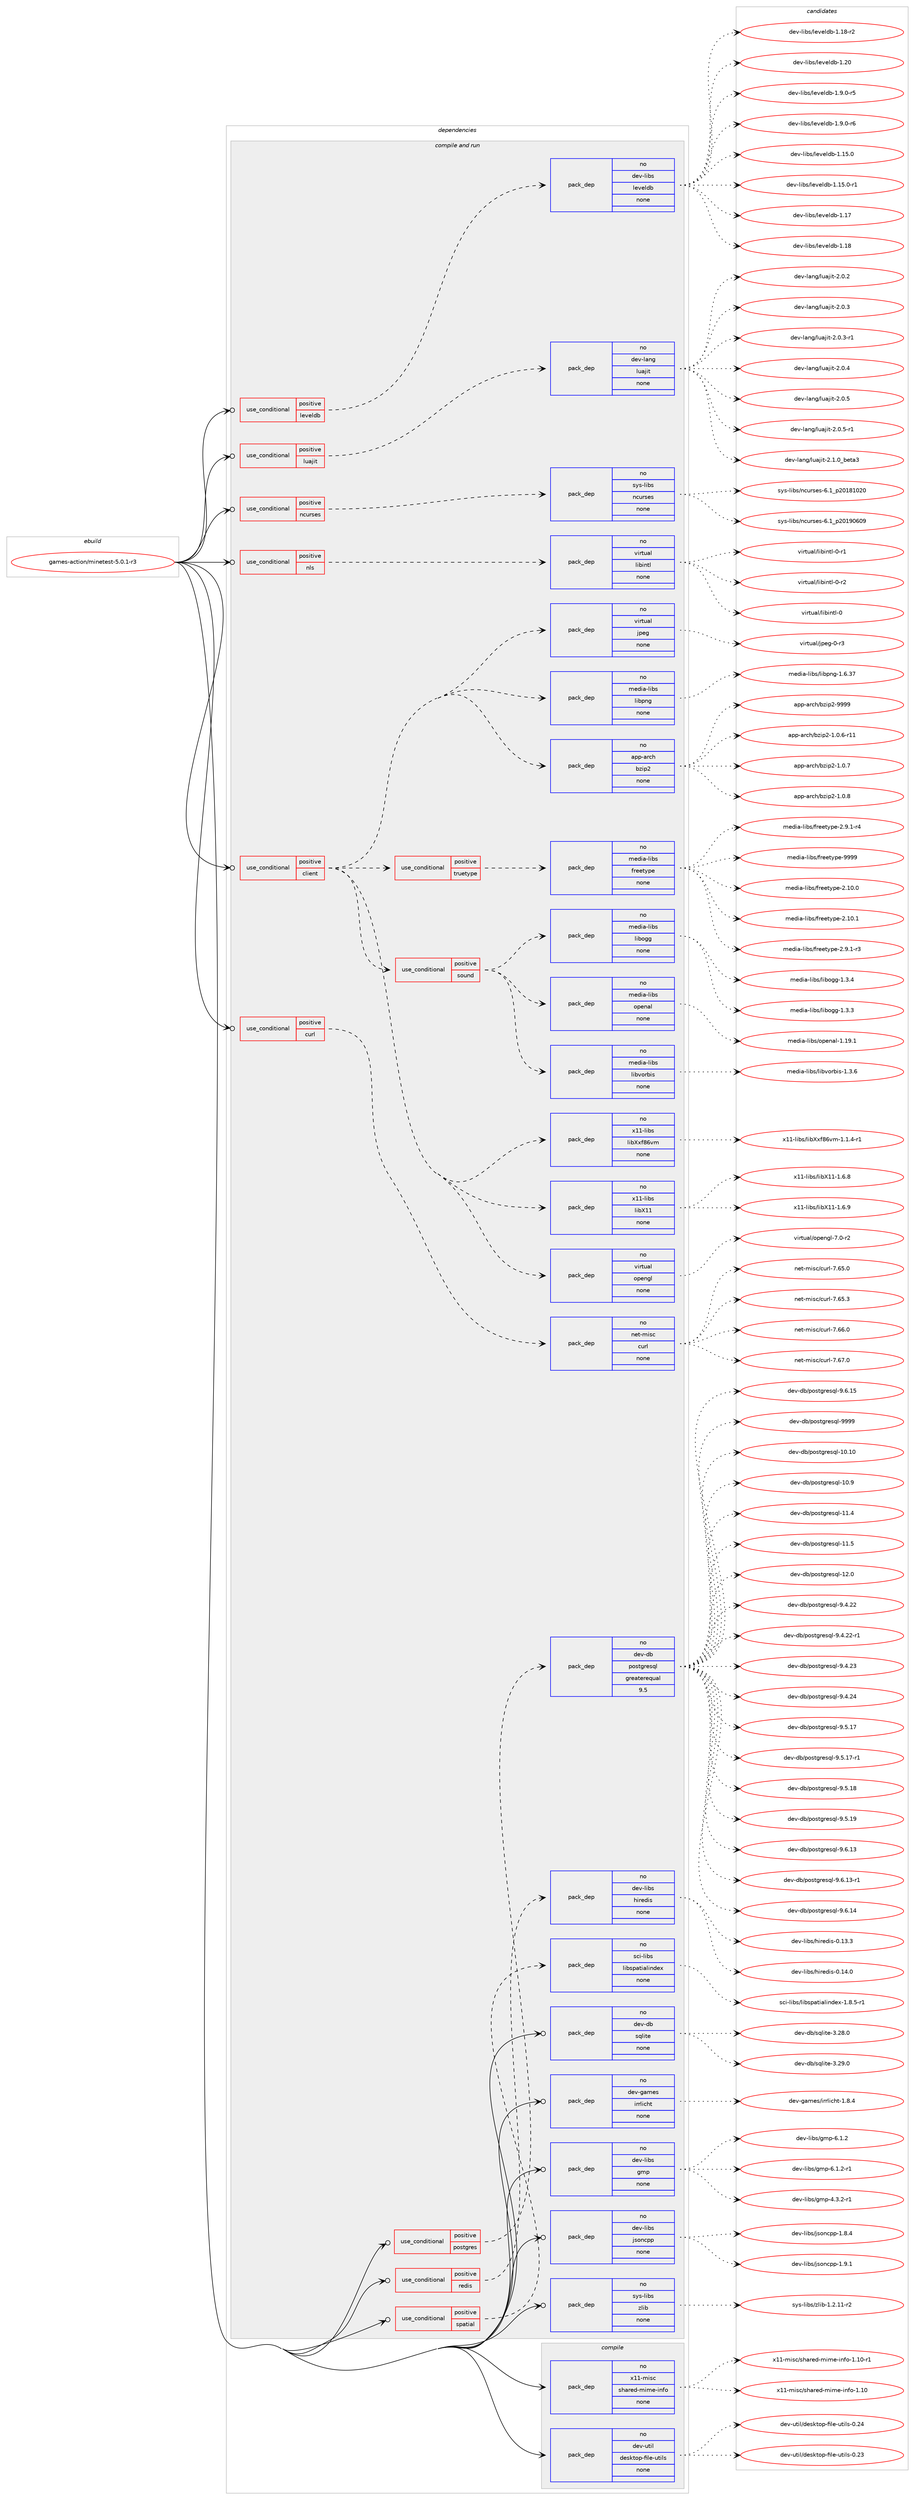 digraph prolog {

# *************
# Graph options
# *************

newrank=true;
concentrate=true;
compound=true;
graph [rankdir=LR,fontname=Helvetica,fontsize=10,ranksep=1.5];#, ranksep=2.5, nodesep=0.2];
edge  [arrowhead=vee];
node  [fontname=Helvetica,fontsize=10];

# **********
# The ebuild
# **********

subgraph cluster_leftcol {
color=gray;
label=<<i>ebuild</i>>;
id [label="games-action/minetest-5.0.1-r3", color=red, width=4, href="../games-action/minetest-5.0.1-r3.svg"];
}

# ****************
# The dependencies
# ****************

subgraph cluster_midcol {
color=gray;
label=<<i>dependencies</i>>;
subgraph cluster_compile {
fillcolor="#eeeeee";
style=filled;
label=<<i>compile</i>>;
subgraph pack539585 {
dependency735969 [label=<<TABLE BORDER="0" CELLBORDER="1" CELLSPACING="0" CELLPADDING="4" WIDTH="220"><TR><TD ROWSPAN="6" CELLPADDING="30">pack_dep</TD></TR><TR><TD WIDTH="110">no</TD></TR><TR><TD>dev-util</TD></TR><TR><TD>desktop-file-utils</TD></TR><TR><TD>none</TD></TR><TR><TD></TD></TR></TABLE>>, shape=none, color=blue];
}
id:e -> dependency735969:w [weight=20,style="solid",arrowhead="vee"];
subgraph pack539586 {
dependency735970 [label=<<TABLE BORDER="0" CELLBORDER="1" CELLSPACING="0" CELLPADDING="4" WIDTH="220"><TR><TD ROWSPAN="6" CELLPADDING="30">pack_dep</TD></TR><TR><TD WIDTH="110">no</TD></TR><TR><TD>x11-misc</TD></TR><TR><TD>shared-mime-info</TD></TR><TR><TD>none</TD></TR><TR><TD></TD></TR></TABLE>>, shape=none, color=blue];
}
id:e -> dependency735970:w [weight=20,style="solid",arrowhead="vee"];
}
subgraph cluster_compileandrun {
fillcolor="#eeeeee";
style=filled;
label=<<i>compile and run</i>>;
subgraph cond184133 {
dependency735971 [label=<<TABLE BORDER="0" CELLBORDER="1" CELLSPACING="0" CELLPADDING="4"><TR><TD ROWSPAN="3" CELLPADDING="10">use_conditional</TD></TR><TR><TD>positive</TD></TR><TR><TD>client</TD></TR></TABLE>>, shape=none, color=red];
subgraph pack539587 {
dependency735972 [label=<<TABLE BORDER="0" CELLBORDER="1" CELLSPACING="0" CELLPADDING="4" WIDTH="220"><TR><TD ROWSPAN="6" CELLPADDING="30">pack_dep</TD></TR><TR><TD WIDTH="110">no</TD></TR><TR><TD>app-arch</TD></TR><TR><TD>bzip2</TD></TR><TR><TD>none</TD></TR><TR><TD></TD></TR></TABLE>>, shape=none, color=blue];
}
dependency735971:e -> dependency735972:w [weight=20,style="dashed",arrowhead="vee"];
subgraph pack539588 {
dependency735973 [label=<<TABLE BORDER="0" CELLBORDER="1" CELLSPACING="0" CELLPADDING="4" WIDTH="220"><TR><TD ROWSPAN="6" CELLPADDING="30">pack_dep</TD></TR><TR><TD WIDTH="110">no</TD></TR><TR><TD>media-libs</TD></TR><TR><TD>libpng</TD></TR><TR><TD>none</TD></TR><TR><TD></TD></TR></TABLE>>, shape=none, color=blue];
}
dependency735971:e -> dependency735973:w [weight=20,style="dashed",arrowhead="vee"];
subgraph pack539589 {
dependency735974 [label=<<TABLE BORDER="0" CELLBORDER="1" CELLSPACING="0" CELLPADDING="4" WIDTH="220"><TR><TD ROWSPAN="6" CELLPADDING="30">pack_dep</TD></TR><TR><TD WIDTH="110">no</TD></TR><TR><TD>virtual</TD></TR><TR><TD>jpeg</TD></TR><TR><TD>none</TD></TR><TR><TD></TD></TR></TABLE>>, shape=none, color=blue];
}
dependency735971:e -> dependency735974:w [weight=20,style="dashed",arrowhead="vee"];
subgraph pack539590 {
dependency735975 [label=<<TABLE BORDER="0" CELLBORDER="1" CELLSPACING="0" CELLPADDING="4" WIDTH="220"><TR><TD ROWSPAN="6" CELLPADDING="30">pack_dep</TD></TR><TR><TD WIDTH="110">no</TD></TR><TR><TD>virtual</TD></TR><TR><TD>opengl</TD></TR><TR><TD>none</TD></TR><TR><TD></TD></TR></TABLE>>, shape=none, color=blue];
}
dependency735971:e -> dependency735975:w [weight=20,style="dashed",arrowhead="vee"];
subgraph pack539591 {
dependency735976 [label=<<TABLE BORDER="0" CELLBORDER="1" CELLSPACING="0" CELLPADDING="4" WIDTH="220"><TR><TD ROWSPAN="6" CELLPADDING="30">pack_dep</TD></TR><TR><TD WIDTH="110">no</TD></TR><TR><TD>x11-libs</TD></TR><TR><TD>libX11</TD></TR><TR><TD>none</TD></TR><TR><TD></TD></TR></TABLE>>, shape=none, color=blue];
}
dependency735971:e -> dependency735976:w [weight=20,style="dashed",arrowhead="vee"];
subgraph pack539592 {
dependency735977 [label=<<TABLE BORDER="0" CELLBORDER="1" CELLSPACING="0" CELLPADDING="4" WIDTH="220"><TR><TD ROWSPAN="6" CELLPADDING="30">pack_dep</TD></TR><TR><TD WIDTH="110">no</TD></TR><TR><TD>x11-libs</TD></TR><TR><TD>libXxf86vm</TD></TR><TR><TD>none</TD></TR><TR><TD></TD></TR></TABLE>>, shape=none, color=blue];
}
dependency735971:e -> dependency735977:w [weight=20,style="dashed",arrowhead="vee"];
subgraph cond184134 {
dependency735978 [label=<<TABLE BORDER="0" CELLBORDER="1" CELLSPACING="0" CELLPADDING="4"><TR><TD ROWSPAN="3" CELLPADDING="10">use_conditional</TD></TR><TR><TD>positive</TD></TR><TR><TD>sound</TD></TR></TABLE>>, shape=none, color=red];
subgraph pack539593 {
dependency735979 [label=<<TABLE BORDER="0" CELLBORDER="1" CELLSPACING="0" CELLPADDING="4" WIDTH="220"><TR><TD ROWSPAN="6" CELLPADDING="30">pack_dep</TD></TR><TR><TD WIDTH="110">no</TD></TR><TR><TD>media-libs</TD></TR><TR><TD>libogg</TD></TR><TR><TD>none</TD></TR><TR><TD></TD></TR></TABLE>>, shape=none, color=blue];
}
dependency735978:e -> dependency735979:w [weight=20,style="dashed",arrowhead="vee"];
subgraph pack539594 {
dependency735980 [label=<<TABLE BORDER="0" CELLBORDER="1" CELLSPACING="0" CELLPADDING="4" WIDTH="220"><TR><TD ROWSPAN="6" CELLPADDING="30">pack_dep</TD></TR><TR><TD WIDTH="110">no</TD></TR><TR><TD>media-libs</TD></TR><TR><TD>libvorbis</TD></TR><TR><TD>none</TD></TR><TR><TD></TD></TR></TABLE>>, shape=none, color=blue];
}
dependency735978:e -> dependency735980:w [weight=20,style="dashed",arrowhead="vee"];
subgraph pack539595 {
dependency735981 [label=<<TABLE BORDER="0" CELLBORDER="1" CELLSPACING="0" CELLPADDING="4" WIDTH="220"><TR><TD ROWSPAN="6" CELLPADDING="30">pack_dep</TD></TR><TR><TD WIDTH="110">no</TD></TR><TR><TD>media-libs</TD></TR><TR><TD>openal</TD></TR><TR><TD>none</TD></TR><TR><TD></TD></TR></TABLE>>, shape=none, color=blue];
}
dependency735978:e -> dependency735981:w [weight=20,style="dashed",arrowhead="vee"];
}
dependency735971:e -> dependency735978:w [weight=20,style="dashed",arrowhead="vee"];
subgraph cond184135 {
dependency735982 [label=<<TABLE BORDER="0" CELLBORDER="1" CELLSPACING="0" CELLPADDING="4"><TR><TD ROWSPAN="3" CELLPADDING="10">use_conditional</TD></TR><TR><TD>positive</TD></TR><TR><TD>truetype</TD></TR></TABLE>>, shape=none, color=red];
subgraph pack539596 {
dependency735983 [label=<<TABLE BORDER="0" CELLBORDER="1" CELLSPACING="0" CELLPADDING="4" WIDTH="220"><TR><TD ROWSPAN="6" CELLPADDING="30">pack_dep</TD></TR><TR><TD WIDTH="110">no</TD></TR><TR><TD>media-libs</TD></TR><TR><TD>freetype</TD></TR><TR><TD>none</TD></TR><TR><TD></TD></TR></TABLE>>, shape=none, color=blue];
}
dependency735982:e -> dependency735983:w [weight=20,style="dashed",arrowhead="vee"];
}
dependency735971:e -> dependency735982:w [weight=20,style="dashed",arrowhead="vee"];
}
id:e -> dependency735971:w [weight=20,style="solid",arrowhead="odotvee"];
subgraph cond184136 {
dependency735984 [label=<<TABLE BORDER="0" CELLBORDER="1" CELLSPACING="0" CELLPADDING="4"><TR><TD ROWSPAN="3" CELLPADDING="10">use_conditional</TD></TR><TR><TD>positive</TD></TR><TR><TD>curl</TD></TR></TABLE>>, shape=none, color=red];
subgraph pack539597 {
dependency735985 [label=<<TABLE BORDER="0" CELLBORDER="1" CELLSPACING="0" CELLPADDING="4" WIDTH="220"><TR><TD ROWSPAN="6" CELLPADDING="30">pack_dep</TD></TR><TR><TD WIDTH="110">no</TD></TR><TR><TD>net-misc</TD></TR><TR><TD>curl</TD></TR><TR><TD>none</TD></TR><TR><TD></TD></TR></TABLE>>, shape=none, color=blue];
}
dependency735984:e -> dependency735985:w [weight=20,style="dashed",arrowhead="vee"];
}
id:e -> dependency735984:w [weight=20,style="solid",arrowhead="odotvee"];
subgraph cond184137 {
dependency735986 [label=<<TABLE BORDER="0" CELLBORDER="1" CELLSPACING="0" CELLPADDING="4"><TR><TD ROWSPAN="3" CELLPADDING="10">use_conditional</TD></TR><TR><TD>positive</TD></TR><TR><TD>leveldb</TD></TR></TABLE>>, shape=none, color=red];
subgraph pack539598 {
dependency735987 [label=<<TABLE BORDER="0" CELLBORDER="1" CELLSPACING="0" CELLPADDING="4" WIDTH="220"><TR><TD ROWSPAN="6" CELLPADDING="30">pack_dep</TD></TR><TR><TD WIDTH="110">no</TD></TR><TR><TD>dev-libs</TD></TR><TR><TD>leveldb</TD></TR><TR><TD>none</TD></TR><TR><TD></TD></TR></TABLE>>, shape=none, color=blue];
}
dependency735986:e -> dependency735987:w [weight=20,style="dashed",arrowhead="vee"];
}
id:e -> dependency735986:w [weight=20,style="solid",arrowhead="odotvee"];
subgraph cond184138 {
dependency735988 [label=<<TABLE BORDER="0" CELLBORDER="1" CELLSPACING="0" CELLPADDING="4"><TR><TD ROWSPAN="3" CELLPADDING="10">use_conditional</TD></TR><TR><TD>positive</TD></TR><TR><TD>luajit</TD></TR></TABLE>>, shape=none, color=red];
subgraph pack539599 {
dependency735989 [label=<<TABLE BORDER="0" CELLBORDER="1" CELLSPACING="0" CELLPADDING="4" WIDTH="220"><TR><TD ROWSPAN="6" CELLPADDING="30">pack_dep</TD></TR><TR><TD WIDTH="110">no</TD></TR><TR><TD>dev-lang</TD></TR><TR><TD>luajit</TD></TR><TR><TD>none</TD></TR><TR><TD></TD></TR></TABLE>>, shape=none, color=blue];
}
dependency735988:e -> dependency735989:w [weight=20,style="dashed",arrowhead="vee"];
}
id:e -> dependency735988:w [weight=20,style="solid",arrowhead="odotvee"];
subgraph cond184139 {
dependency735990 [label=<<TABLE BORDER="0" CELLBORDER="1" CELLSPACING="0" CELLPADDING="4"><TR><TD ROWSPAN="3" CELLPADDING="10">use_conditional</TD></TR><TR><TD>positive</TD></TR><TR><TD>ncurses</TD></TR></TABLE>>, shape=none, color=red];
subgraph pack539600 {
dependency735991 [label=<<TABLE BORDER="0" CELLBORDER="1" CELLSPACING="0" CELLPADDING="4" WIDTH="220"><TR><TD ROWSPAN="6" CELLPADDING="30">pack_dep</TD></TR><TR><TD WIDTH="110">no</TD></TR><TR><TD>sys-libs</TD></TR><TR><TD>ncurses</TD></TR><TR><TD>none</TD></TR><TR><TD></TD></TR></TABLE>>, shape=none, color=blue];
}
dependency735990:e -> dependency735991:w [weight=20,style="dashed",arrowhead="vee"];
}
id:e -> dependency735990:w [weight=20,style="solid",arrowhead="odotvee"];
subgraph cond184140 {
dependency735992 [label=<<TABLE BORDER="0" CELLBORDER="1" CELLSPACING="0" CELLPADDING="4"><TR><TD ROWSPAN="3" CELLPADDING="10">use_conditional</TD></TR><TR><TD>positive</TD></TR><TR><TD>nls</TD></TR></TABLE>>, shape=none, color=red];
subgraph pack539601 {
dependency735993 [label=<<TABLE BORDER="0" CELLBORDER="1" CELLSPACING="0" CELLPADDING="4" WIDTH="220"><TR><TD ROWSPAN="6" CELLPADDING="30">pack_dep</TD></TR><TR><TD WIDTH="110">no</TD></TR><TR><TD>virtual</TD></TR><TR><TD>libintl</TD></TR><TR><TD>none</TD></TR><TR><TD></TD></TR></TABLE>>, shape=none, color=blue];
}
dependency735992:e -> dependency735993:w [weight=20,style="dashed",arrowhead="vee"];
}
id:e -> dependency735992:w [weight=20,style="solid",arrowhead="odotvee"];
subgraph cond184141 {
dependency735994 [label=<<TABLE BORDER="0" CELLBORDER="1" CELLSPACING="0" CELLPADDING="4"><TR><TD ROWSPAN="3" CELLPADDING="10">use_conditional</TD></TR><TR><TD>positive</TD></TR><TR><TD>postgres</TD></TR></TABLE>>, shape=none, color=red];
subgraph pack539602 {
dependency735995 [label=<<TABLE BORDER="0" CELLBORDER="1" CELLSPACING="0" CELLPADDING="4" WIDTH="220"><TR><TD ROWSPAN="6" CELLPADDING="30">pack_dep</TD></TR><TR><TD WIDTH="110">no</TD></TR><TR><TD>dev-db</TD></TR><TR><TD>postgresql</TD></TR><TR><TD>greaterequal</TD></TR><TR><TD>9.5</TD></TR></TABLE>>, shape=none, color=blue];
}
dependency735994:e -> dependency735995:w [weight=20,style="dashed",arrowhead="vee"];
}
id:e -> dependency735994:w [weight=20,style="solid",arrowhead="odotvee"];
subgraph cond184142 {
dependency735996 [label=<<TABLE BORDER="0" CELLBORDER="1" CELLSPACING="0" CELLPADDING="4"><TR><TD ROWSPAN="3" CELLPADDING="10">use_conditional</TD></TR><TR><TD>positive</TD></TR><TR><TD>redis</TD></TR></TABLE>>, shape=none, color=red];
subgraph pack539603 {
dependency735997 [label=<<TABLE BORDER="0" CELLBORDER="1" CELLSPACING="0" CELLPADDING="4" WIDTH="220"><TR><TD ROWSPAN="6" CELLPADDING="30">pack_dep</TD></TR><TR><TD WIDTH="110">no</TD></TR><TR><TD>dev-libs</TD></TR><TR><TD>hiredis</TD></TR><TR><TD>none</TD></TR><TR><TD></TD></TR></TABLE>>, shape=none, color=blue];
}
dependency735996:e -> dependency735997:w [weight=20,style="dashed",arrowhead="vee"];
}
id:e -> dependency735996:w [weight=20,style="solid",arrowhead="odotvee"];
subgraph cond184143 {
dependency735998 [label=<<TABLE BORDER="0" CELLBORDER="1" CELLSPACING="0" CELLPADDING="4"><TR><TD ROWSPAN="3" CELLPADDING="10">use_conditional</TD></TR><TR><TD>positive</TD></TR><TR><TD>spatial</TD></TR></TABLE>>, shape=none, color=red];
subgraph pack539604 {
dependency735999 [label=<<TABLE BORDER="0" CELLBORDER="1" CELLSPACING="0" CELLPADDING="4" WIDTH="220"><TR><TD ROWSPAN="6" CELLPADDING="30">pack_dep</TD></TR><TR><TD WIDTH="110">no</TD></TR><TR><TD>sci-libs</TD></TR><TR><TD>libspatialindex</TD></TR><TR><TD>none</TD></TR><TR><TD></TD></TR></TABLE>>, shape=none, color=blue];
}
dependency735998:e -> dependency735999:w [weight=20,style="dashed",arrowhead="vee"];
}
id:e -> dependency735998:w [weight=20,style="solid",arrowhead="odotvee"];
subgraph pack539605 {
dependency736000 [label=<<TABLE BORDER="0" CELLBORDER="1" CELLSPACING="0" CELLPADDING="4" WIDTH="220"><TR><TD ROWSPAN="6" CELLPADDING="30">pack_dep</TD></TR><TR><TD WIDTH="110">no</TD></TR><TR><TD>dev-db</TD></TR><TR><TD>sqlite</TD></TR><TR><TD>none</TD></TR><TR><TD></TD></TR></TABLE>>, shape=none, color=blue];
}
id:e -> dependency736000:w [weight=20,style="solid",arrowhead="odotvee"];
subgraph pack539606 {
dependency736001 [label=<<TABLE BORDER="0" CELLBORDER="1" CELLSPACING="0" CELLPADDING="4" WIDTH="220"><TR><TD ROWSPAN="6" CELLPADDING="30">pack_dep</TD></TR><TR><TD WIDTH="110">no</TD></TR><TR><TD>dev-games</TD></TR><TR><TD>irrlicht</TD></TR><TR><TD>none</TD></TR><TR><TD></TD></TR></TABLE>>, shape=none, color=blue];
}
id:e -> dependency736001:w [weight=20,style="solid",arrowhead="odotvee"];
subgraph pack539607 {
dependency736002 [label=<<TABLE BORDER="0" CELLBORDER="1" CELLSPACING="0" CELLPADDING="4" WIDTH="220"><TR><TD ROWSPAN="6" CELLPADDING="30">pack_dep</TD></TR><TR><TD WIDTH="110">no</TD></TR><TR><TD>dev-libs</TD></TR><TR><TD>gmp</TD></TR><TR><TD>none</TD></TR><TR><TD></TD></TR></TABLE>>, shape=none, color=blue];
}
id:e -> dependency736002:w [weight=20,style="solid",arrowhead="odotvee"];
subgraph pack539608 {
dependency736003 [label=<<TABLE BORDER="0" CELLBORDER="1" CELLSPACING="0" CELLPADDING="4" WIDTH="220"><TR><TD ROWSPAN="6" CELLPADDING="30">pack_dep</TD></TR><TR><TD WIDTH="110">no</TD></TR><TR><TD>dev-libs</TD></TR><TR><TD>jsoncpp</TD></TR><TR><TD>none</TD></TR><TR><TD></TD></TR></TABLE>>, shape=none, color=blue];
}
id:e -> dependency736003:w [weight=20,style="solid",arrowhead="odotvee"];
subgraph pack539609 {
dependency736004 [label=<<TABLE BORDER="0" CELLBORDER="1" CELLSPACING="0" CELLPADDING="4" WIDTH="220"><TR><TD ROWSPAN="6" CELLPADDING="30">pack_dep</TD></TR><TR><TD WIDTH="110">no</TD></TR><TR><TD>sys-libs</TD></TR><TR><TD>zlib</TD></TR><TR><TD>none</TD></TR><TR><TD></TD></TR></TABLE>>, shape=none, color=blue];
}
id:e -> dependency736004:w [weight=20,style="solid",arrowhead="odotvee"];
}
subgraph cluster_run {
fillcolor="#eeeeee";
style=filled;
label=<<i>run</i>>;
}
}

# **************
# The candidates
# **************

subgraph cluster_choices {
rank=same;
color=gray;
label=<<i>candidates</i>>;

subgraph choice539585 {
color=black;
nodesep=1;
choice100101118451171161051084710010111510711611111245102105108101451171161051081154548465051 [label="dev-util/desktop-file-utils-0.23", color=red, width=4,href="../dev-util/desktop-file-utils-0.23.svg"];
choice100101118451171161051084710010111510711611111245102105108101451171161051081154548465052 [label="dev-util/desktop-file-utils-0.24", color=red, width=4,href="../dev-util/desktop-file-utils-0.24.svg"];
dependency735969:e -> choice100101118451171161051084710010111510711611111245102105108101451171161051081154548465051:w [style=dotted,weight="100"];
dependency735969:e -> choice100101118451171161051084710010111510711611111245102105108101451171161051081154548465052:w [style=dotted,weight="100"];
}
subgraph choice539586 {
color=black;
nodesep=1;
choice12049494510910511599471151049711410110045109105109101451051101021114549464948 [label="x11-misc/shared-mime-info-1.10", color=red, width=4,href="../x11-misc/shared-mime-info-1.10.svg"];
choice120494945109105115994711510497114101100451091051091014510511010211145494649484511449 [label="x11-misc/shared-mime-info-1.10-r1", color=red, width=4,href="../x11-misc/shared-mime-info-1.10-r1.svg"];
dependency735970:e -> choice12049494510910511599471151049711410110045109105109101451051101021114549464948:w [style=dotted,weight="100"];
dependency735970:e -> choice120494945109105115994711510497114101100451091051091014510511010211145494649484511449:w [style=dotted,weight="100"];
}
subgraph choice539587 {
color=black;
nodesep=1;
choice97112112459711499104479812210511250454946484654451144949 [label="app-arch/bzip2-1.0.6-r11", color=red, width=4,href="../app-arch/bzip2-1.0.6-r11.svg"];
choice97112112459711499104479812210511250454946484655 [label="app-arch/bzip2-1.0.7", color=red, width=4,href="../app-arch/bzip2-1.0.7.svg"];
choice97112112459711499104479812210511250454946484656 [label="app-arch/bzip2-1.0.8", color=red, width=4,href="../app-arch/bzip2-1.0.8.svg"];
choice971121124597114991044798122105112504557575757 [label="app-arch/bzip2-9999", color=red, width=4,href="../app-arch/bzip2-9999.svg"];
dependency735972:e -> choice97112112459711499104479812210511250454946484654451144949:w [style=dotted,weight="100"];
dependency735972:e -> choice97112112459711499104479812210511250454946484655:w [style=dotted,weight="100"];
dependency735972:e -> choice97112112459711499104479812210511250454946484656:w [style=dotted,weight="100"];
dependency735972:e -> choice971121124597114991044798122105112504557575757:w [style=dotted,weight="100"];
}
subgraph choice539588 {
color=black;
nodesep=1;
choice109101100105974510810598115471081059811211010345494654465155 [label="media-libs/libpng-1.6.37", color=red, width=4,href="../media-libs/libpng-1.6.37.svg"];
dependency735973:e -> choice109101100105974510810598115471081059811211010345494654465155:w [style=dotted,weight="100"];
}
subgraph choice539589 {
color=black;
nodesep=1;
choice118105114116117971084710611210110345484511451 [label="virtual/jpeg-0-r3", color=red, width=4,href="../virtual/jpeg-0-r3.svg"];
dependency735974:e -> choice118105114116117971084710611210110345484511451:w [style=dotted,weight="100"];
}
subgraph choice539590 {
color=black;
nodesep=1;
choice1181051141161179710847111112101110103108455546484511450 [label="virtual/opengl-7.0-r2", color=red, width=4,href="../virtual/opengl-7.0-r2.svg"];
dependency735975:e -> choice1181051141161179710847111112101110103108455546484511450:w [style=dotted,weight="100"];
}
subgraph choice539591 {
color=black;
nodesep=1;
choice120494945108105981154710810598884949454946544656 [label="x11-libs/libX11-1.6.8", color=red, width=4,href="../x11-libs/libX11-1.6.8.svg"];
choice120494945108105981154710810598884949454946544657 [label="x11-libs/libX11-1.6.9", color=red, width=4,href="../x11-libs/libX11-1.6.9.svg"];
dependency735976:e -> choice120494945108105981154710810598884949454946544656:w [style=dotted,weight="100"];
dependency735976:e -> choice120494945108105981154710810598884949454946544657:w [style=dotted,weight="100"];
}
subgraph choice539592 {
color=black;
nodesep=1;
choice1204949451081059811547108105988812010256541181094549464946524511449 [label="x11-libs/libXxf86vm-1.1.4-r1", color=red, width=4,href="../x11-libs/libXxf86vm-1.1.4-r1.svg"];
dependency735977:e -> choice1204949451081059811547108105988812010256541181094549464946524511449:w [style=dotted,weight="100"];
}
subgraph choice539593 {
color=black;
nodesep=1;
choice1091011001059745108105981154710810598111103103454946514651 [label="media-libs/libogg-1.3.3", color=red, width=4,href="../media-libs/libogg-1.3.3.svg"];
choice1091011001059745108105981154710810598111103103454946514652 [label="media-libs/libogg-1.3.4", color=red, width=4,href="../media-libs/libogg-1.3.4.svg"];
dependency735979:e -> choice1091011001059745108105981154710810598111103103454946514651:w [style=dotted,weight="100"];
dependency735979:e -> choice1091011001059745108105981154710810598111103103454946514652:w [style=dotted,weight="100"];
}
subgraph choice539594 {
color=black;
nodesep=1;
choice109101100105974510810598115471081059811811111498105115454946514654 [label="media-libs/libvorbis-1.3.6", color=red, width=4,href="../media-libs/libvorbis-1.3.6.svg"];
dependency735980:e -> choice109101100105974510810598115471081059811811111498105115454946514654:w [style=dotted,weight="100"];
}
subgraph choice539595 {
color=black;
nodesep=1;
choice109101100105974510810598115471111121011109710845494649574649 [label="media-libs/openal-1.19.1", color=red, width=4,href="../media-libs/openal-1.19.1.svg"];
dependency735981:e -> choice109101100105974510810598115471111121011109710845494649574649:w [style=dotted,weight="100"];
}
subgraph choice539596 {
color=black;
nodesep=1;
choice1091011001059745108105981154710211410110111612111210145504649484648 [label="media-libs/freetype-2.10.0", color=red, width=4,href="../media-libs/freetype-2.10.0.svg"];
choice1091011001059745108105981154710211410110111612111210145504649484649 [label="media-libs/freetype-2.10.1", color=red, width=4,href="../media-libs/freetype-2.10.1.svg"];
choice109101100105974510810598115471021141011011161211121014550465746494511451 [label="media-libs/freetype-2.9.1-r3", color=red, width=4,href="../media-libs/freetype-2.9.1-r3.svg"];
choice109101100105974510810598115471021141011011161211121014550465746494511452 [label="media-libs/freetype-2.9.1-r4", color=red, width=4,href="../media-libs/freetype-2.9.1-r4.svg"];
choice109101100105974510810598115471021141011011161211121014557575757 [label="media-libs/freetype-9999", color=red, width=4,href="../media-libs/freetype-9999.svg"];
dependency735983:e -> choice1091011001059745108105981154710211410110111612111210145504649484648:w [style=dotted,weight="100"];
dependency735983:e -> choice1091011001059745108105981154710211410110111612111210145504649484649:w [style=dotted,weight="100"];
dependency735983:e -> choice109101100105974510810598115471021141011011161211121014550465746494511451:w [style=dotted,weight="100"];
dependency735983:e -> choice109101100105974510810598115471021141011011161211121014550465746494511452:w [style=dotted,weight="100"];
dependency735983:e -> choice109101100105974510810598115471021141011011161211121014557575757:w [style=dotted,weight="100"];
}
subgraph choice539597 {
color=black;
nodesep=1;
choice1101011164510910511599479911711410845554654534648 [label="net-misc/curl-7.65.0", color=red, width=4,href="../net-misc/curl-7.65.0.svg"];
choice1101011164510910511599479911711410845554654534651 [label="net-misc/curl-7.65.3", color=red, width=4,href="../net-misc/curl-7.65.3.svg"];
choice1101011164510910511599479911711410845554654544648 [label="net-misc/curl-7.66.0", color=red, width=4,href="../net-misc/curl-7.66.0.svg"];
choice1101011164510910511599479911711410845554654554648 [label="net-misc/curl-7.67.0", color=red, width=4,href="../net-misc/curl-7.67.0.svg"];
dependency735985:e -> choice1101011164510910511599479911711410845554654534648:w [style=dotted,weight="100"];
dependency735985:e -> choice1101011164510910511599479911711410845554654534651:w [style=dotted,weight="100"];
dependency735985:e -> choice1101011164510910511599479911711410845554654544648:w [style=dotted,weight="100"];
dependency735985:e -> choice1101011164510910511599479911711410845554654554648:w [style=dotted,weight="100"];
}
subgraph choice539598 {
color=black;
nodesep=1;
choice1001011184510810598115471081011181011081009845494649534648 [label="dev-libs/leveldb-1.15.0", color=red, width=4,href="../dev-libs/leveldb-1.15.0.svg"];
choice10010111845108105981154710810111810110810098454946495346484511449 [label="dev-libs/leveldb-1.15.0-r1", color=red, width=4,href="../dev-libs/leveldb-1.15.0-r1.svg"];
choice100101118451081059811547108101118101108100984549464955 [label="dev-libs/leveldb-1.17", color=red, width=4,href="../dev-libs/leveldb-1.17.svg"];
choice100101118451081059811547108101118101108100984549464956 [label="dev-libs/leveldb-1.18", color=red, width=4,href="../dev-libs/leveldb-1.18.svg"];
choice1001011184510810598115471081011181011081009845494649564511450 [label="dev-libs/leveldb-1.18-r2", color=red, width=4,href="../dev-libs/leveldb-1.18-r2.svg"];
choice100101118451081059811547108101118101108100984549465048 [label="dev-libs/leveldb-1.20", color=red, width=4,href="../dev-libs/leveldb-1.20.svg"];
choice100101118451081059811547108101118101108100984549465746484511453 [label="dev-libs/leveldb-1.9.0-r5", color=red, width=4,href="../dev-libs/leveldb-1.9.0-r5.svg"];
choice100101118451081059811547108101118101108100984549465746484511454 [label="dev-libs/leveldb-1.9.0-r6", color=red, width=4,href="../dev-libs/leveldb-1.9.0-r6.svg"];
dependency735987:e -> choice1001011184510810598115471081011181011081009845494649534648:w [style=dotted,weight="100"];
dependency735987:e -> choice10010111845108105981154710810111810110810098454946495346484511449:w [style=dotted,weight="100"];
dependency735987:e -> choice100101118451081059811547108101118101108100984549464955:w [style=dotted,weight="100"];
dependency735987:e -> choice100101118451081059811547108101118101108100984549464956:w [style=dotted,weight="100"];
dependency735987:e -> choice1001011184510810598115471081011181011081009845494649564511450:w [style=dotted,weight="100"];
dependency735987:e -> choice100101118451081059811547108101118101108100984549465048:w [style=dotted,weight="100"];
dependency735987:e -> choice100101118451081059811547108101118101108100984549465746484511453:w [style=dotted,weight="100"];
dependency735987:e -> choice100101118451081059811547108101118101108100984549465746484511454:w [style=dotted,weight="100"];
}
subgraph choice539599 {
color=black;
nodesep=1;
choice10010111845108971101034710811797106105116455046484650 [label="dev-lang/luajit-2.0.2", color=red, width=4,href="../dev-lang/luajit-2.0.2.svg"];
choice10010111845108971101034710811797106105116455046484651 [label="dev-lang/luajit-2.0.3", color=red, width=4,href="../dev-lang/luajit-2.0.3.svg"];
choice100101118451089711010347108117971061051164550464846514511449 [label="dev-lang/luajit-2.0.3-r1", color=red, width=4,href="../dev-lang/luajit-2.0.3-r1.svg"];
choice10010111845108971101034710811797106105116455046484652 [label="dev-lang/luajit-2.0.4", color=red, width=4,href="../dev-lang/luajit-2.0.4.svg"];
choice10010111845108971101034710811797106105116455046484653 [label="dev-lang/luajit-2.0.5", color=red, width=4,href="../dev-lang/luajit-2.0.5.svg"];
choice100101118451089711010347108117971061051164550464846534511449 [label="dev-lang/luajit-2.0.5-r1", color=red, width=4,href="../dev-lang/luajit-2.0.5-r1.svg"];
choice1001011184510897110103471081179710610511645504649464895981011169751 [label="dev-lang/luajit-2.1.0_beta3", color=red, width=4,href="../dev-lang/luajit-2.1.0_beta3.svg"];
dependency735989:e -> choice10010111845108971101034710811797106105116455046484650:w [style=dotted,weight="100"];
dependency735989:e -> choice10010111845108971101034710811797106105116455046484651:w [style=dotted,weight="100"];
dependency735989:e -> choice100101118451089711010347108117971061051164550464846514511449:w [style=dotted,weight="100"];
dependency735989:e -> choice10010111845108971101034710811797106105116455046484652:w [style=dotted,weight="100"];
dependency735989:e -> choice10010111845108971101034710811797106105116455046484653:w [style=dotted,weight="100"];
dependency735989:e -> choice100101118451089711010347108117971061051164550464846534511449:w [style=dotted,weight="100"];
dependency735989:e -> choice1001011184510897110103471081179710610511645504649464895981011169751:w [style=dotted,weight="100"];
}
subgraph choice539600 {
color=black;
nodesep=1;
choice1151211154510810598115471109911711411510111545544649951125048495649485048 [label="sys-libs/ncurses-6.1_p20181020", color=red, width=4,href="../sys-libs/ncurses-6.1_p20181020.svg"];
choice1151211154510810598115471109911711411510111545544649951125048495748544857 [label="sys-libs/ncurses-6.1_p20190609", color=red, width=4,href="../sys-libs/ncurses-6.1_p20190609.svg"];
dependency735991:e -> choice1151211154510810598115471109911711411510111545544649951125048495649485048:w [style=dotted,weight="100"];
dependency735991:e -> choice1151211154510810598115471109911711411510111545544649951125048495748544857:w [style=dotted,weight="100"];
}
subgraph choice539601 {
color=black;
nodesep=1;
choice1181051141161179710847108105981051101161084548 [label="virtual/libintl-0", color=red, width=4,href="../virtual/libintl-0.svg"];
choice11810511411611797108471081059810511011610845484511449 [label="virtual/libintl-0-r1", color=red, width=4,href="../virtual/libintl-0-r1.svg"];
choice11810511411611797108471081059810511011610845484511450 [label="virtual/libintl-0-r2", color=red, width=4,href="../virtual/libintl-0-r2.svg"];
dependency735993:e -> choice1181051141161179710847108105981051101161084548:w [style=dotted,weight="100"];
dependency735993:e -> choice11810511411611797108471081059810511011610845484511449:w [style=dotted,weight="100"];
dependency735993:e -> choice11810511411611797108471081059810511011610845484511450:w [style=dotted,weight="100"];
}
subgraph choice539602 {
color=black;
nodesep=1;
choice100101118451009847112111115116103114101115113108454948464948 [label="dev-db/postgresql-10.10", color=red, width=4,href="../dev-db/postgresql-10.10.svg"];
choice1001011184510098471121111151161031141011151131084549484657 [label="dev-db/postgresql-10.9", color=red, width=4,href="../dev-db/postgresql-10.9.svg"];
choice1001011184510098471121111151161031141011151131084549494652 [label="dev-db/postgresql-11.4", color=red, width=4,href="../dev-db/postgresql-11.4.svg"];
choice1001011184510098471121111151161031141011151131084549494653 [label="dev-db/postgresql-11.5", color=red, width=4,href="../dev-db/postgresql-11.5.svg"];
choice1001011184510098471121111151161031141011151131084549504648 [label="dev-db/postgresql-12.0", color=red, width=4,href="../dev-db/postgresql-12.0.svg"];
choice10010111845100984711211111511610311410111511310845574652465050 [label="dev-db/postgresql-9.4.22", color=red, width=4,href="../dev-db/postgresql-9.4.22.svg"];
choice100101118451009847112111115116103114101115113108455746524650504511449 [label="dev-db/postgresql-9.4.22-r1", color=red, width=4,href="../dev-db/postgresql-9.4.22-r1.svg"];
choice10010111845100984711211111511610311410111511310845574652465051 [label="dev-db/postgresql-9.4.23", color=red, width=4,href="../dev-db/postgresql-9.4.23.svg"];
choice10010111845100984711211111511610311410111511310845574652465052 [label="dev-db/postgresql-9.4.24", color=red, width=4,href="../dev-db/postgresql-9.4.24.svg"];
choice10010111845100984711211111511610311410111511310845574653464955 [label="dev-db/postgresql-9.5.17", color=red, width=4,href="../dev-db/postgresql-9.5.17.svg"];
choice100101118451009847112111115116103114101115113108455746534649554511449 [label="dev-db/postgresql-9.5.17-r1", color=red, width=4,href="../dev-db/postgresql-9.5.17-r1.svg"];
choice10010111845100984711211111511610311410111511310845574653464956 [label="dev-db/postgresql-9.5.18", color=red, width=4,href="../dev-db/postgresql-9.5.18.svg"];
choice10010111845100984711211111511610311410111511310845574653464957 [label="dev-db/postgresql-9.5.19", color=red, width=4,href="../dev-db/postgresql-9.5.19.svg"];
choice10010111845100984711211111511610311410111511310845574654464951 [label="dev-db/postgresql-9.6.13", color=red, width=4,href="../dev-db/postgresql-9.6.13.svg"];
choice100101118451009847112111115116103114101115113108455746544649514511449 [label="dev-db/postgresql-9.6.13-r1", color=red, width=4,href="../dev-db/postgresql-9.6.13-r1.svg"];
choice10010111845100984711211111511610311410111511310845574654464952 [label="dev-db/postgresql-9.6.14", color=red, width=4,href="../dev-db/postgresql-9.6.14.svg"];
choice10010111845100984711211111511610311410111511310845574654464953 [label="dev-db/postgresql-9.6.15", color=red, width=4,href="../dev-db/postgresql-9.6.15.svg"];
choice1001011184510098471121111151161031141011151131084557575757 [label="dev-db/postgresql-9999", color=red, width=4,href="../dev-db/postgresql-9999.svg"];
dependency735995:e -> choice100101118451009847112111115116103114101115113108454948464948:w [style=dotted,weight="100"];
dependency735995:e -> choice1001011184510098471121111151161031141011151131084549484657:w [style=dotted,weight="100"];
dependency735995:e -> choice1001011184510098471121111151161031141011151131084549494652:w [style=dotted,weight="100"];
dependency735995:e -> choice1001011184510098471121111151161031141011151131084549494653:w [style=dotted,weight="100"];
dependency735995:e -> choice1001011184510098471121111151161031141011151131084549504648:w [style=dotted,weight="100"];
dependency735995:e -> choice10010111845100984711211111511610311410111511310845574652465050:w [style=dotted,weight="100"];
dependency735995:e -> choice100101118451009847112111115116103114101115113108455746524650504511449:w [style=dotted,weight="100"];
dependency735995:e -> choice10010111845100984711211111511610311410111511310845574652465051:w [style=dotted,weight="100"];
dependency735995:e -> choice10010111845100984711211111511610311410111511310845574652465052:w [style=dotted,weight="100"];
dependency735995:e -> choice10010111845100984711211111511610311410111511310845574653464955:w [style=dotted,weight="100"];
dependency735995:e -> choice100101118451009847112111115116103114101115113108455746534649554511449:w [style=dotted,weight="100"];
dependency735995:e -> choice10010111845100984711211111511610311410111511310845574653464956:w [style=dotted,weight="100"];
dependency735995:e -> choice10010111845100984711211111511610311410111511310845574653464957:w [style=dotted,weight="100"];
dependency735995:e -> choice10010111845100984711211111511610311410111511310845574654464951:w [style=dotted,weight="100"];
dependency735995:e -> choice100101118451009847112111115116103114101115113108455746544649514511449:w [style=dotted,weight="100"];
dependency735995:e -> choice10010111845100984711211111511610311410111511310845574654464952:w [style=dotted,weight="100"];
dependency735995:e -> choice10010111845100984711211111511610311410111511310845574654464953:w [style=dotted,weight="100"];
dependency735995:e -> choice1001011184510098471121111151161031141011151131084557575757:w [style=dotted,weight="100"];
}
subgraph choice539603 {
color=black;
nodesep=1;
choice10010111845108105981154710410511410110010511545484649514651 [label="dev-libs/hiredis-0.13.3", color=red, width=4,href="../dev-libs/hiredis-0.13.3.svg"];
choice10010111845108105981154710410511410110010511545484649524648 [label="dev-libs/hiredis-0.14.0", color=red, width=4,href="../dev-libs/hiredis-0.14.0.svg"];
dependency735997:e -> choice10010111845108105981154710410511410110010511545484649514651:w [style=dotted,weight="100"];
dependency735997:e -> choice10010111845108105981154710410511410110010511545484649524648:w [style=dotted,weight="100"];
}
subgraph choice539604 {
color=black;
nodesep=1;
choice115991054510810598115471081059811511297116105971081051101001011204549465646534511449 [label="sci-libs/libspatialindex-1.8.5-r1", color=red, width=4,href="../sci-libs/libspatialindex-1.8.5-r1.svg"];
dependency735999:e -> choice115991054510810598115471081059811511297116105971081051101001011204549465646534511449:w [style=dotted,weight="100"];
}
subgraph choice539605 {
color=black;
nodesep=1;
choice10010111845100984711511310810511610145514650564648 [label="dev-db/sqlite-3.28.0", color=red, width=4,href="../dev-db/sqlite-3.28.0.svg"];
choice10010111845100984711511310810511610145514650574648 [label="dev-db/sqlite-3.29.0", color=red, width=4,href="../dev-db/sqlite-3.29.0.svg"];
dependency736000:e -> choice10010111845100984711511310810511610145514650564648:w [style=dotted,weight="100"];
dependency736000:e -> choice10010111845100984711511310810511610145514650574648:w [style=dotted,weight="100"];
}
subgraph choice539606 {
color=black;
nodesep=1;
choice10010111845103971091011154710511411410810599104116454946564652 [label="dev-games/irrlicht-1.8.4", color=red, width=4,href="../dev-games/irrlicht-1.8.4.svg"];
dependency736001:e -> choice10010111845103971091011154710511411410810599104116454946564652:w [style=dotted,weight="100"];
}
subgraph choice539607 {
color=black;
nodesep=1;
choice1001011184510810598115471031091124552465146504511449 [label="dev-libs/gmp-4.3.2-r1", color=red, width=4,href="../dev-libs/gmp-4.3.2-r1.svg"];
choice100101118451081059811547103109112455446494650 [label="dev-libs/gmp-6.1.2", color=red, width=4,href="../dev-libs/gmp-6.1.2.svg"];
choice1001011184510810598115471031091124554464946504511449 [label="dev-libs/gmp-6.1.2-r1", color=red, width=4,href="../dev-libs/gmp-6.1.2-r1.svg"];
dependency736002:e -> choice1001011184510810598115471031091124552465146504511449:w [style=dotted,weight="100"];
dependency736002:e -> choice100101118451081059811547103109112455446494650:w [style=dotted,weight="100"];
dependency736002:e -> choice1001011184510810598115471031091124554464946504511449:w [style=dotted,weight="100"];
}
subgraph choice539608 {
color=black;
nodesep=1;
choice10010111845108105981154710611511111099112112454946564652 [label="dev-libs/jsoncpp-1.8.4", color=red, width=4,href="../dev-libs/jsoncpp-1.8.4.svg"];
choice10010111845108105981154710611511111099112112454946574649 [label="dev-libs/jsoncpp-1.9.1", color=red, width=4,href="../dev-libs/jsoncpp-1.9.1.svg"];
dependency736003:e -> choice10010111845108105981154710611511111099112112454946564652:w [style=dotted,weight="100"];
dependency736003:e -> choice10010111845108105981154710611511111099112112454946574649:w [style=dotted,weight="100"];
}
subgraph choice539609 {
color=black;
nodesep=1;
choice11512111545108105981154712210810598454946504649494511450 [label="sys-libs/zlib-1.2.11-r2", color=red, width=4,href="../sys-libs/zlib-1.2.11-r2.svg"];
dependency736004:e -> choice11512111545108105981154712210810598454946504649494511450:w [style=dotted,weight="100"];
}
}

}
